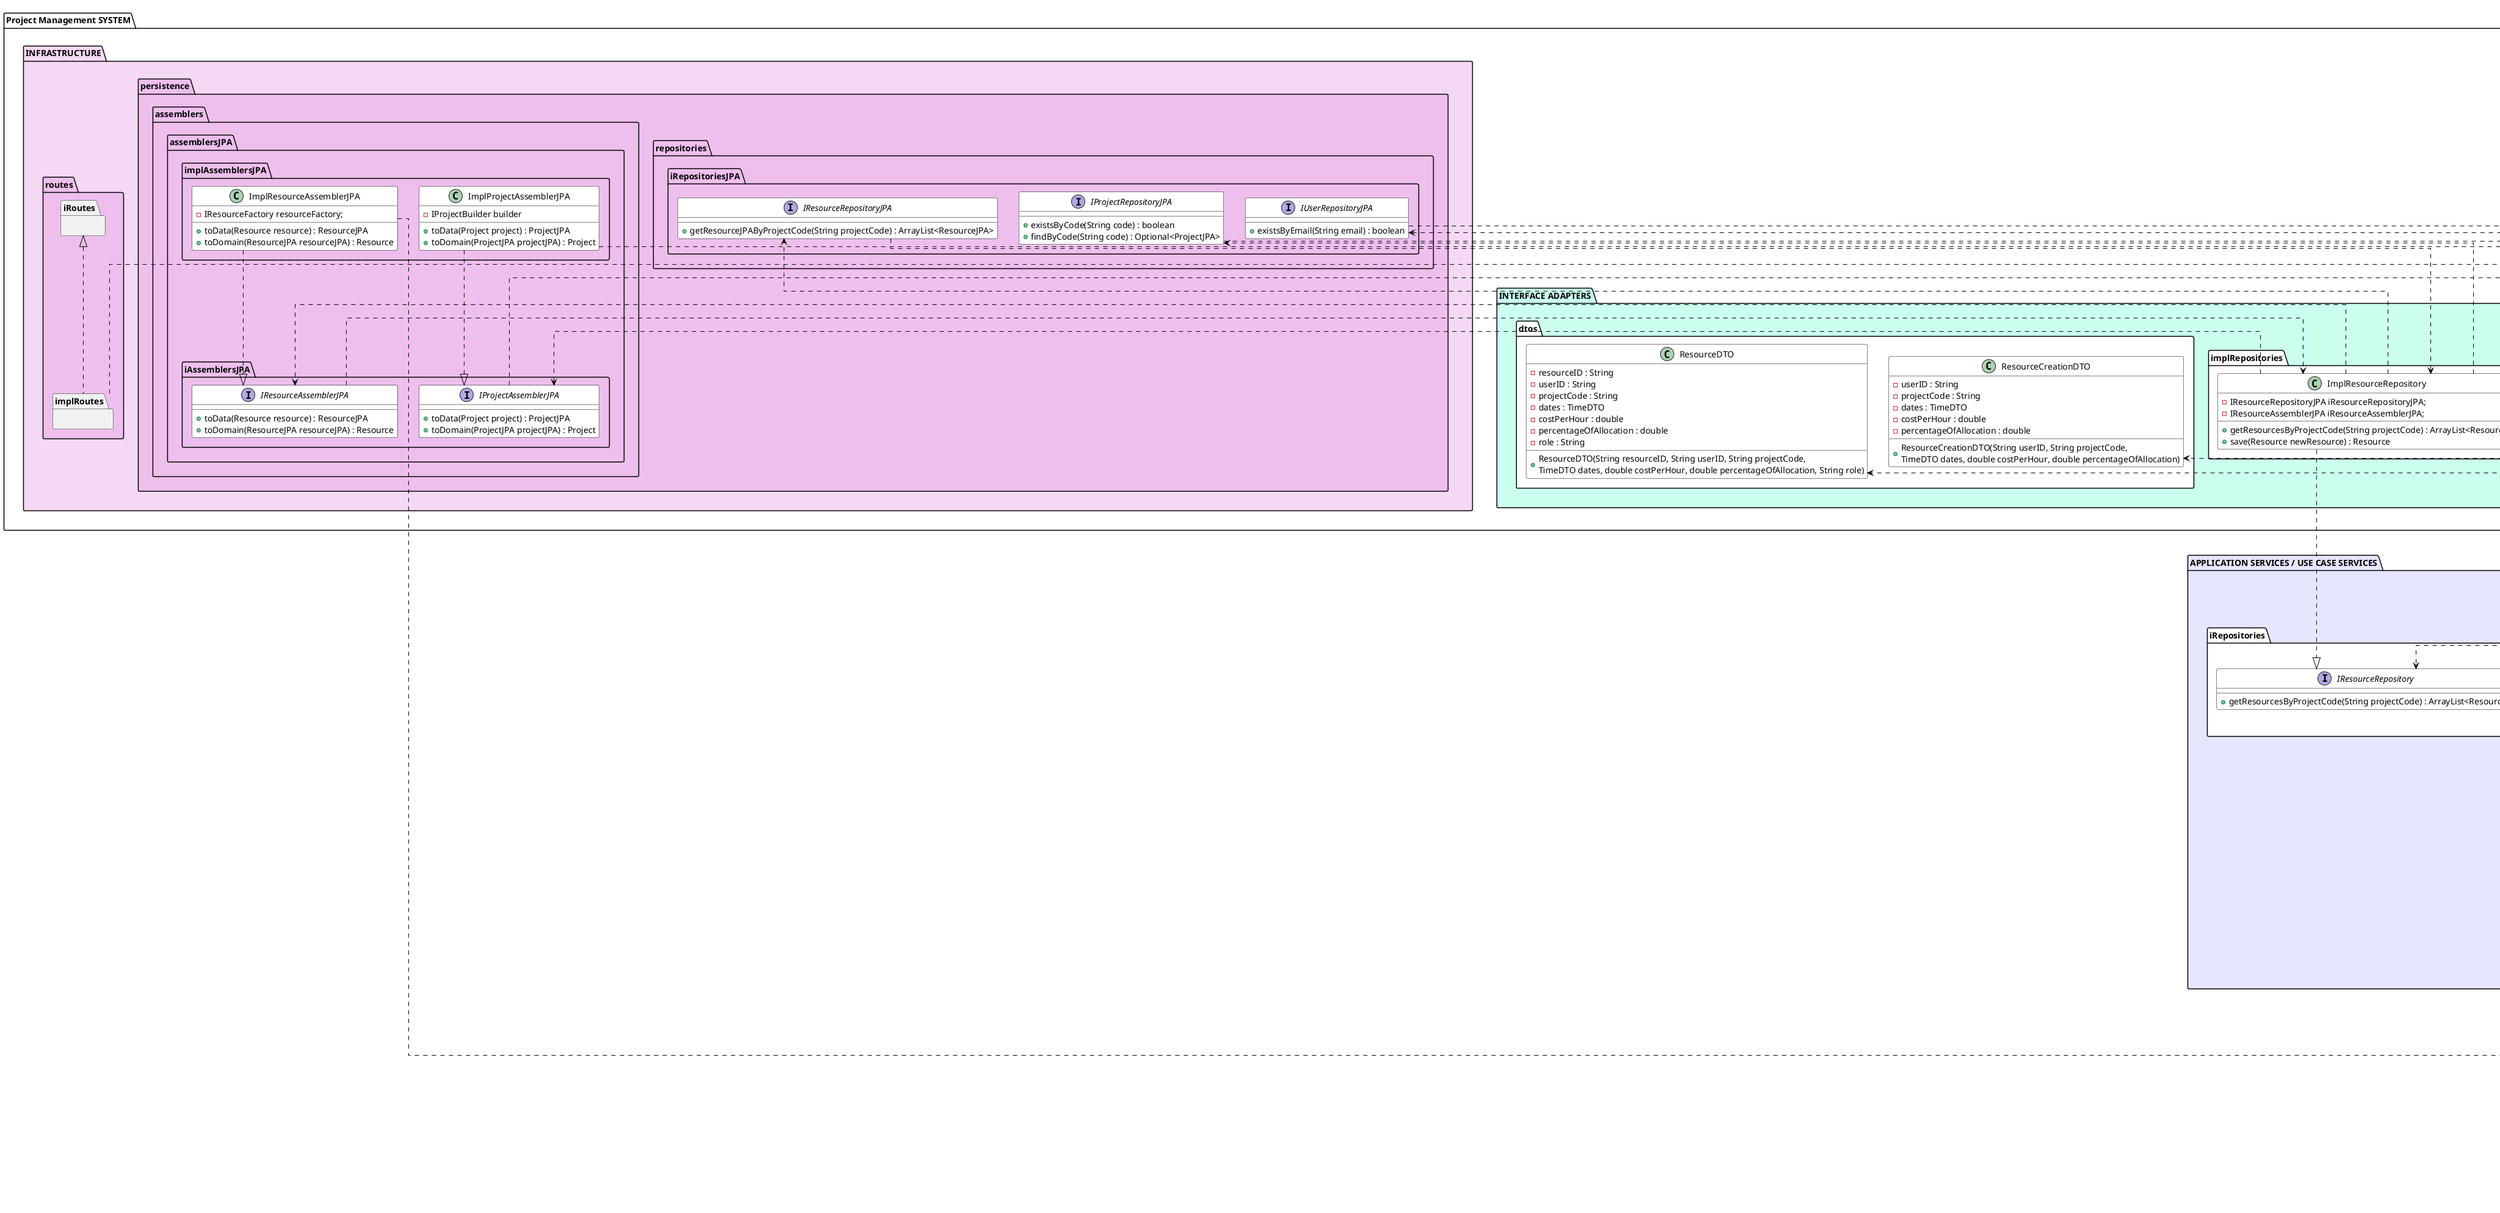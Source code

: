 @startuml
'https://plantuml.com/class-diagram

header IMPLEMENTATION VIEW

top to bottom direction
skinparam linetype ortho

skinparam class {
BackgroundColor #white
ArrowColor #black
BorderColor #black

}

folder "Project Management SYSTEM" {

    folder "INFRASTRUCTURE" %lighten("orchid", 40){

        package persistence %lighten("orchid", 30){
        package repositories {
            package iRepositoriesJPA  {
                interface IResourceRepositoryJPA{
                 + getResourceJPAByProjectCode(String projectCode) : ArrayList<ResourceJPA>

                 }
                  interface IProjectRepositoryJPA{
                                  + existsByCode(String code) : boolean
                                  + findByCode(String code) : Optional<ProjectJPA>
                                  }

                                  interface IUserRepositoryJPA{
                                                                    + existsByEmail(String email) : boolean
                                                                    }
                                                                    }
            }

        package assemblers {
        package assemblersJPA {

            package iAssemblersJPA{

            interface IProjectAssemblerJPA{
                                            + toData(Project project) : ProjectJPA
                                            + toDomain(ProjectJPA projectJPA) : Project
                                            }

                interface IResourceAssemblerJPA{
                + toData(Resource resource) : ResourceJPA
                + toDomain(ResourceJPA resourceJPA) : Resource
                }




            }

            package implAssemblersJPA{
                            class ImplResourceAssemblerJPA{
            - IResourceFactory resourceFactory;
             + toData(Resource resource) : ResourceJPA
            + toDomain(ResourceJPA resourceJPA) : Resource
                            }


class ImplProjectAssemblerJPA{
                  - IProjectBuilder builder

 + toData(Project project) : ProjectJPA
                                + toDomain(ProjectJPA projectJPA) : Project
                                }

                }


            }
        }
    }
        package routes %lighten("orchid", 30) {
            package iRoutes{}
            package implRoutes{}
        }
    }

    folder "INTERFACE ADAPTERS" %lighten("aquamarine", 20){

        package "Controllers" #white {
            package "iControllers" #white {
                interface  IResourceController {
                + definedTeamMemberOfAProject(@PathVariable ResourceCreationDTO dto) : ResponseEntity<Object>
                }
            }
            package "implControllers" #white{
                class ImplResourceController {
                - IAppResourceService resourceService;
                + definedTeamMemberOfAProject(@PathVariable ResourceCreationDTO dto) : ResponseEntity<Object>
                }
            }
            }
            package implRepositories #white {
                class ImplResourceRepository{
                - IResourceRepositoryJPA iResourceRepositoryJPA;
                - IResourceAssemblerJPA iResourceAssemblerJPA;
                + getResourcesByProjectCode(String projectCode) : ArrayList<Resource>
                +save(Resource newResource) : Resource
                }
                class ImplProjectRepository {
                -  IProjectRepositoryJPA projectRepositoryJPA;
                - IProjectAssemblerJPA projectAssembler;
                + projectExists(ProjectCode projectCode) : boolean
                +findByCode(ProjectCode code) : Optional<Project>
                }

                  class ImplUserRepository {
                                - IUserRepositoryJPA userStore;
                                - IUserAssemblerJPA userAssembler;
                                + userExists(String email) : boolean
                                + findByCode(ProjectCode code) : Optional<Project>
                                }
            }
            package dtos #white{
                class ResourceDTO {
                - resourceID : String
                - userID : String
                - projectCode : String
                - dates : TimeDTO
                - costPerHour : double
                - percentageOfAllocation : double
                - role : String
                + ResourceDTO(String resourceID, String userID, String projectCode, \nTimeDTO dates, double costPerHour, double percentageOfAllocation, String role)
                }

                class ResourceCreationDTO {
                                - userID : String
                                - projectCode : String
                                - dates : TimeDTO
                                - costPerHour : double
                                - percentageOfAllocation : double
                                + ResourceCreationDTO(String userID, String projectCode, \nTimeDTO dates, double costPerHour, double percentageOfAllocation)
                                }
            }

        }
    }

    folder "APPLICATION SERVICES / USE CASE SERVICES" %lighten("blue", 90){

        package "appServices" #white{
            package "iAppServices" #white {
                interface IAppResourceService {
                + definedTeamMemberOfAProject(ResourceCreationDTO dto) : Optional<ResourceDTO>
                }
            }
            package "impAppServices" #white{
                class ImplAppResourceService{
                - IProjectRepository iProjectRepository;
                - IUserRepository iUserRepository;
                - IResourceRepository iResourceRepository;
                - ImplResourceDomainService implResourceDomainService;
                -  IResourceFactory resourceFactory;

                + definedTeamMemberOfAProject(ResourceCreationDTO dto) : Optional<ResourceDTO>
                }
            }
             package  "implAssemblers" #white {
             class ResourceAssembler
                    }

        }

        package "iRepositories" #white{

            interface IResourceRepository{
            + getResourcesByProjectCode(String projectCode) : ArrayList<Resource>
            }
            interface IProjectRepository {
            - projectRepositoryJPA : IProjectRepositoryJPA
            - projectAssemblerJPA : IProjectAssemblerJPA
            + projectExists(ProjectCode code) : boolean
            + findByCode(ProjectCode code) : Optional <Project>
            }

               interface IUserRepository {
                        + userExists(String email) : boolean
                        }
        }



    }


    folder "ENTITIES / CORE / DOMAIN" %lighten("lightsalmon", 20){

        package "aggregates" %lighten("lightsalmon", 30) {
            package resource #white {
                entity Resource{
                + identity : ResourceID
                + userID : Email
                + projectCode : ProjectCode
                + date : Time
                + costPerHour : ResourceCostPerHour
                + allocation : ResourcePercentageOfAllocation
                Role : Role
                }
            }

            package project #white {
                            entity Project{
                            - code : ProjectCode
           }

           interface IProjectBuilder{
                      }

                       class ImplProjectBuilder{
                       - code : ProjectCode
                       - name : ProjectName
                       - description : ProjectDescription
                       - businessSector : ProjectBusinessSector
                       - dates : Time
                       - numberOfPlannedSprints : ProjectNumberOfPlannedSprints
                       - sprintDuration : ProjectSprintDuration
                       - budget : ProjectBudget
                       - typologyDescription : TypologyDescription
                       - customerName : CustomerName
                       - status : ProjectStatus
                                            }
                        }
        }

        interface Entity #white
        interface AggregateRoot #white

        package "factories" %lighten("lightsalmon", 30){
           package "iFactories" %lighten("lightsalmon", 30){
                interface IResourceFactory {
                + createResource : Resource
                }

           }



           package "implFactories" %lighten("lightsalmon", 30){
                class ResourceFactoryImplementation{
                + identityInput : ResourceID
                + userIdInput : Email
                + projectCodeInput : ProjectCode
                + costPerHourInput : ResourceCostPerHour
                + allocationInput : ResourcePercentageOfAllocation
                roleInput : Role
                - createResource(ResourceID identityInput, Email userIdInput, \nProjectCode projectCodeInput,
                  Time datesInput, ResourceCostPerHour costPerHourInput, \nResourcePercentageOfAllocation allocationInput, Role roleInput)
                }

            }
        }

        package "domainServices" %lighten("lightsalmon", 30){
                   package "iDomainServices" %lighten("lightsalmon", 30){
                        interface IResourceDomainService {
             + validateNewTeamMemberResource(ArrayList<Resource> resources, \nProject project, ResourceCreationDTO dto) : boolean

                        }

                   }



                   package "ImplResourceDomainService" %lighten("lightsalmon", 30){
                        class ImplResourceDomainService{
                        + validateNewTeamMemberResource(ArrayList<Resource> resources, \nProject project, ResourceCreationDTO dto) : boolean
                        }

                    }
                }

        package "Shared" %lighten("lightsalmon", 30){
            package "Value Objects" %lighten("lightsalmon", 30){
                 class Time #white{
                    - startDate : Date
                    - endDate : Date
                 }
                 class Email #white{
                                     - userEmail : String
                                 }
                 class ResourceCostPerHour #white{
                    - costPerHour : double
                }
                class ResourcePercentageOfAllocation #white{
                                    - allocation : double
                                }
                 class ProjectCode #white{
                    - code : String
                 }

                  enum Role #white{
                                     - ScrumMaster
                                     - ProductOwner
                                     - ProjectManager
                                     - TeamMember
                                  }
                 class ResourceID #white{
                    - uuid : UUID
                 }
            }
        }
        interface ValueObject #white
    }

' //----INFRAESTRUCTURE----

' ROUTE - CONTROLLER
"INFRASTRUCTURE" --[hidden]-> "INTERFACE ADAPTERS"
"INTERFACE ADAPTERS" --[hidden]-> "APPLICATION SERVICES / USE CASE SERVICES"
"APPLICATION SERVICES / USE CASE SERVICES" --[hidden]> "ENTITIES / CORE / DOMAIN"

iRoutes <|.. implRoutes

implRoutes .> IResourceController

' ASSEMBLER  - FACTORY

ImplResourceAssemblerJPA ..|> IResourceAssemblerJPA
ImplProjectAssemblerJPA .|> IProjectAssemblerJPA

ImplResourceAssemblerJPA ..|> IResourceFactory
ImplProjectAssemblerJPA .|> IProjectBuilder

' ID
ResourceID -* Resource

' REPOSITORY_JPA - REPOSITORY

IResourceRepositoryJPA ...> ImplResourceRepository
IProjectRepositoryJPA .> ImplProjectRepository
IUserRepositoryJPA .> ImplUserRepository

ImplResourceRepository ..> IProjectRepositoryJPA
ImplResourceRepository ..> IProjectAssemblerJPA
ImplUserRepository ..> IUserRepositoryJPA
ImplResourceRepository ..> IResourceRepositoryJPA
ImplResourceRepository ..> IResourceAssemblerJPA

ImplProjectRepository  .|> IProjectRepository
ImplResourceRepository ...|> IResourceRepository
ImplUserRepository ...|> IUserRepository

' ASSEMBLER_JPA - REPOSITORY
IResourceAssemblerJPA .> ImplResourceRepository
IProjectAssemblerJPA .> ImplProjectRepository



' //----INTERFACE_ADAPTERS----

' CONTROLLER - DTO

IResourceController <|. ImplResourceController

ImplResourceController .> ResourceDTO

ImplResourceController .> ResourceCreationDTO

' //----APPLICATION SERVICES----

' SERVICE - REPOSITORY

ImplResourceController ..> IAppResourceService
ImplProjectBuilder ..|> IProjectBuilder
ImplAppResourceService .> IProjectRepository
ImplAppResourceService .> IUserRepository
ImplAppResourceService .> IResourceRepository
ImplAppResourceService .> IResourceDomainService
ImplAppResourceService .> IResourceFactory
ImplAppResourceService ..> ResourceAssembler




' //----ENTITIES/CORE/DOMAIN----

' FACTORIES

ResourceFactoryImplementation ..|> IResourceFactory

' VALUE OBJECTS

ResourceID ..|> ValueObject

Email ..|> ValueObject

ProjectCode .|> ValueObject

Time ..|> ValueObject

ResourceCostPerHour ..|> ValueObject

ResourcePercentageOfAllocation .|> ValueObject

' DOMAIN SERVICE

ImplResourceDomainService ..|> IResourceDomainService
' AGREGGATE ROOT

Resource ..|> AggregateRoot
Project ..|> AggregateRoot

AggregateRoot ...|> Entity
Role .|> Entity
@enduml

